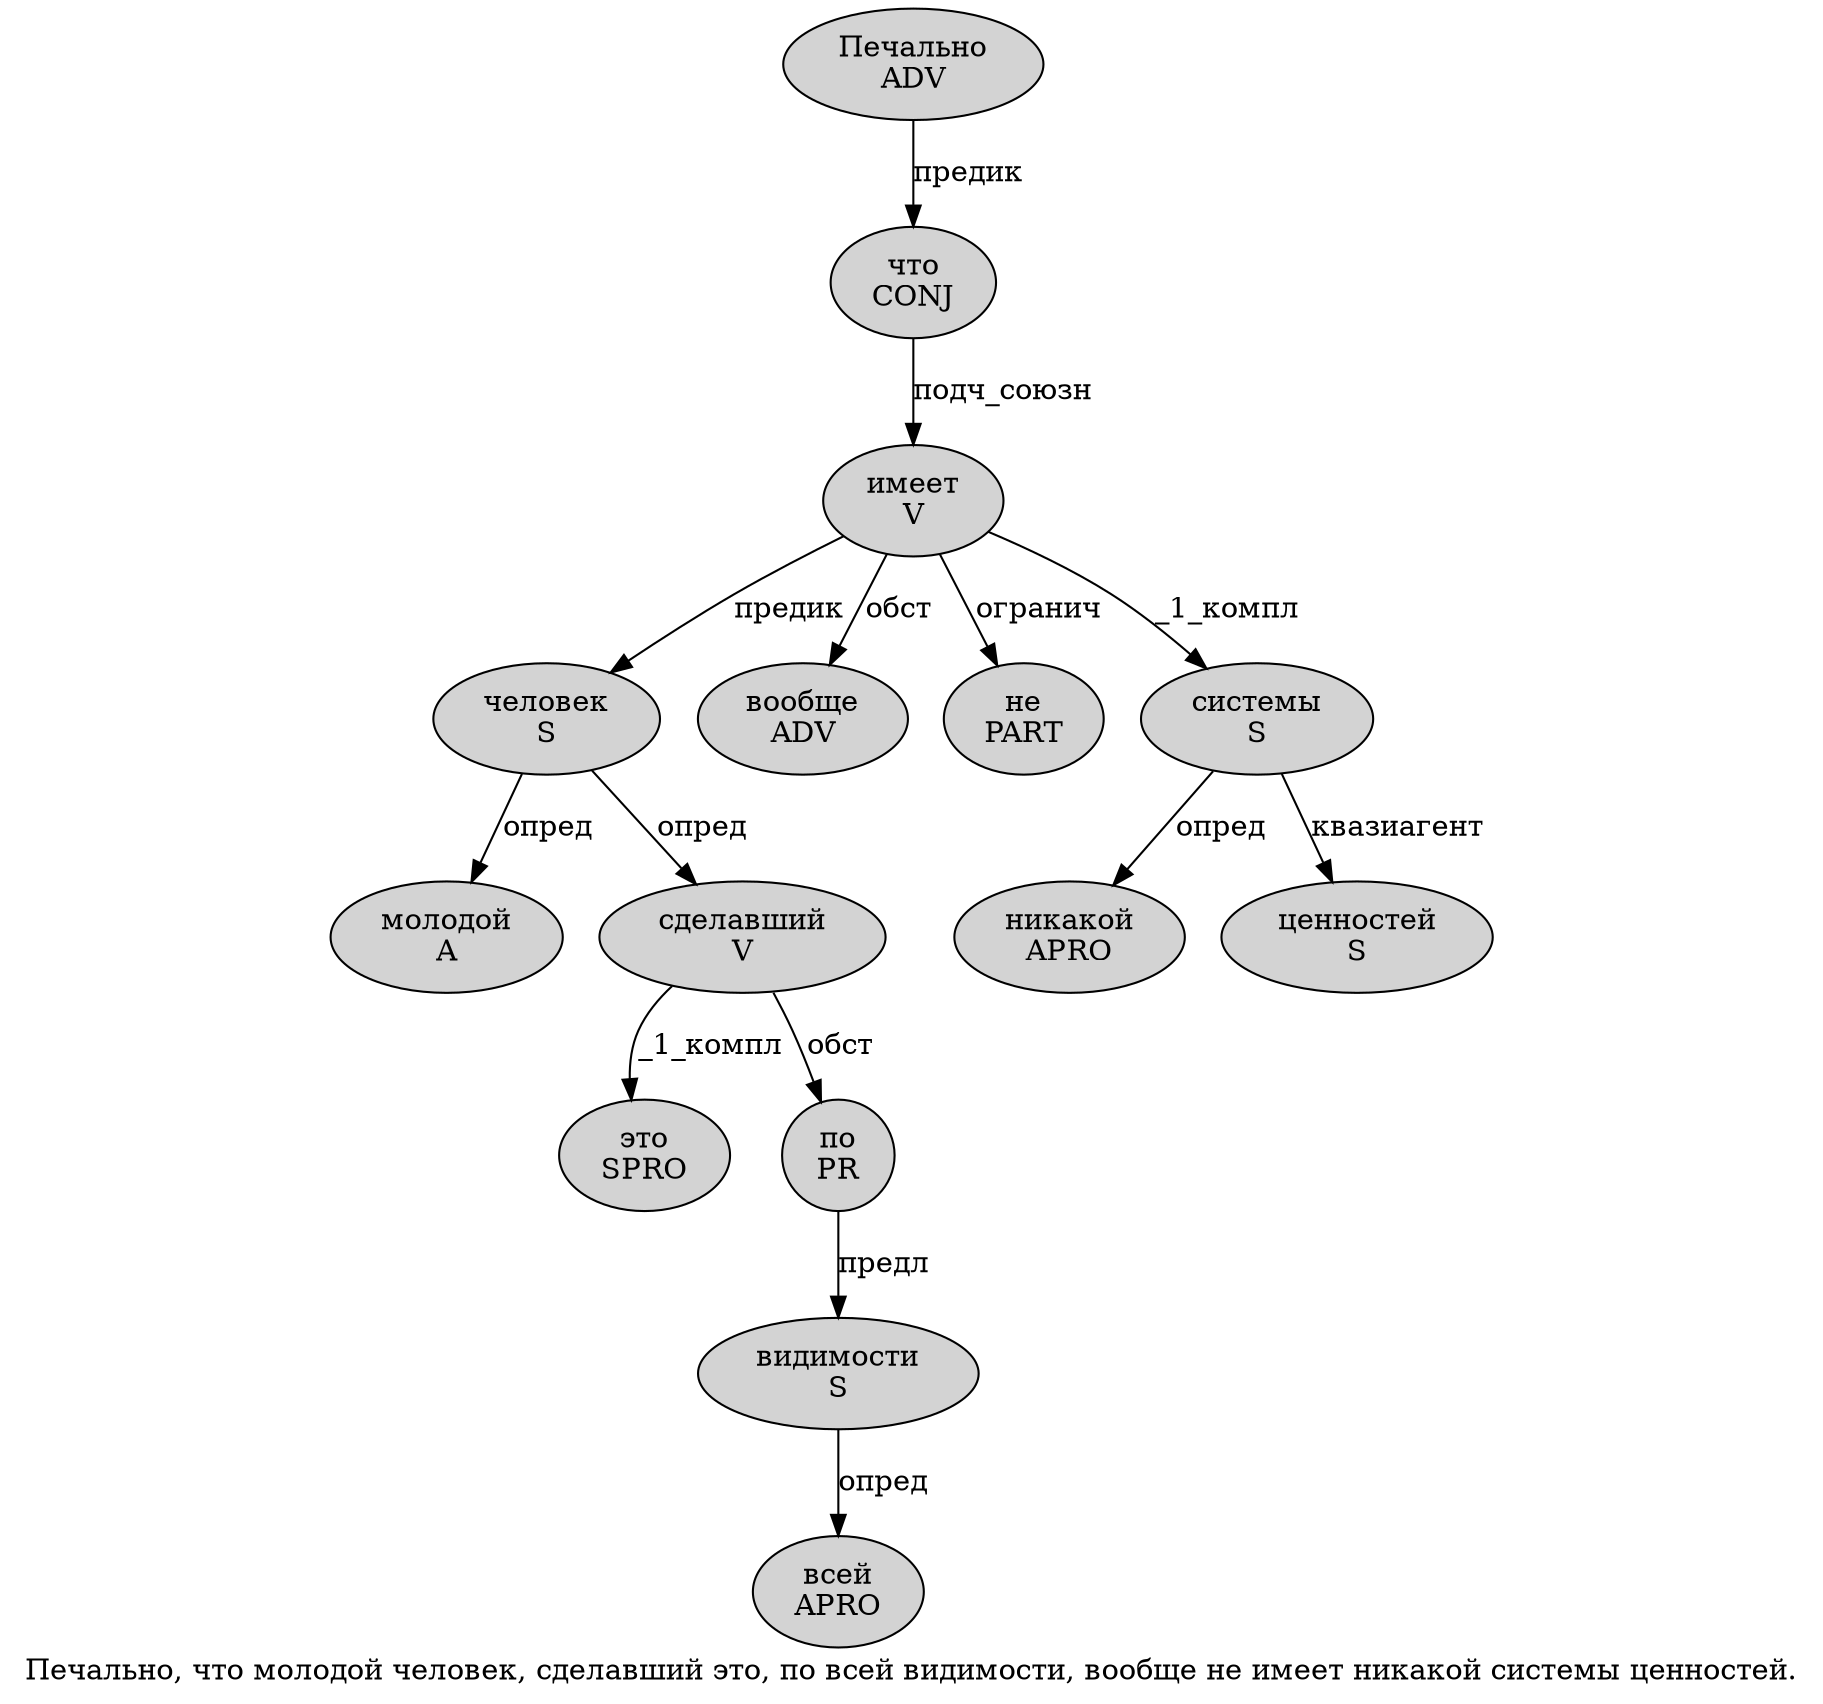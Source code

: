 digraph SENTENCE_1264 {
	graph [label="Печально, что молодой человек, сделавший это, по всей видимости, вообще не имеет никакой системы ценностей."]
	node [style=filled]
		0 [label="Печально
ADV" color="" fillcolor=lightgray penwidth=1 shape=ellipse]
		2 [label="что
CONJ" color="" fillcolor=lightgray penwidth=1 shape=ellipse]
		3 [label="молодой
A" color="" fillcolor=lightgray penwidth=1 shape=ellipse]
		4 [label="человек
S" color="" fillcolor=lightgray penwidth=1 shape=ellipse]
		6 [label="сделавший
V" color="" fillcolor=lightgray penwidth=1 shape=ellipse]
		7 [label="это
SPRO" color="" fillcolor=lightgray penwidth=1 shape=ellipse]
		9 [label="по
PR" color="" fillcolor=lightgray penwidth=1 shape=ellipse]
		10 [label="всей
APRO" color="" fillcolor=lightgray penwidth=1 shape=ellipse]
		11 [label="видимости
S" color="" fillcolor=lightgray penwidth=1 shape=ellipse]
		13 [label="вообще
ADV" color="" fillcolor=lightgray penwidth=1 shape=ellipse]
		14 [label="не
PART" color="" fillcolor=lightgray penwidth=1 shape=ellipse]
		15 [label="имеет
V" color="" fillcolor=lightgray penwidth=1 shape=ellipse]
		16 [label="никакой
APRO" color="" fillcolor=lightgray penwidth=1 shape=ellipse]
		17 [label="системы
S" color="" fillcolor=lightgray penwidth=1 shape=ellipse]
		18 [label="ценностей
S" color="" fillcolor=lightgray penwidth=1 shape=ellipse]
			4 -> 3 [label="опред"]
			4 -> 6 [label="опред"]
			0 -> 2 [label="предик"]
			6 -> 7 [label="_1_компл"]
			6 -> 9 [label="обст"]
			9 -> 11 [label="предл"]
			2 -> 15 [label="подч_союзн"]
			11 -> 10 [label="опред"]
			15 -> 4 [label="предик"]
			15 -> 13 [label="обст"]
			15 -> 14 [label="огранич"]
			15 -> 17 [label="_1_компл"]
			17 -> 16 [label="опред"]
			17 -> 18 [label="квазиагент"]
}